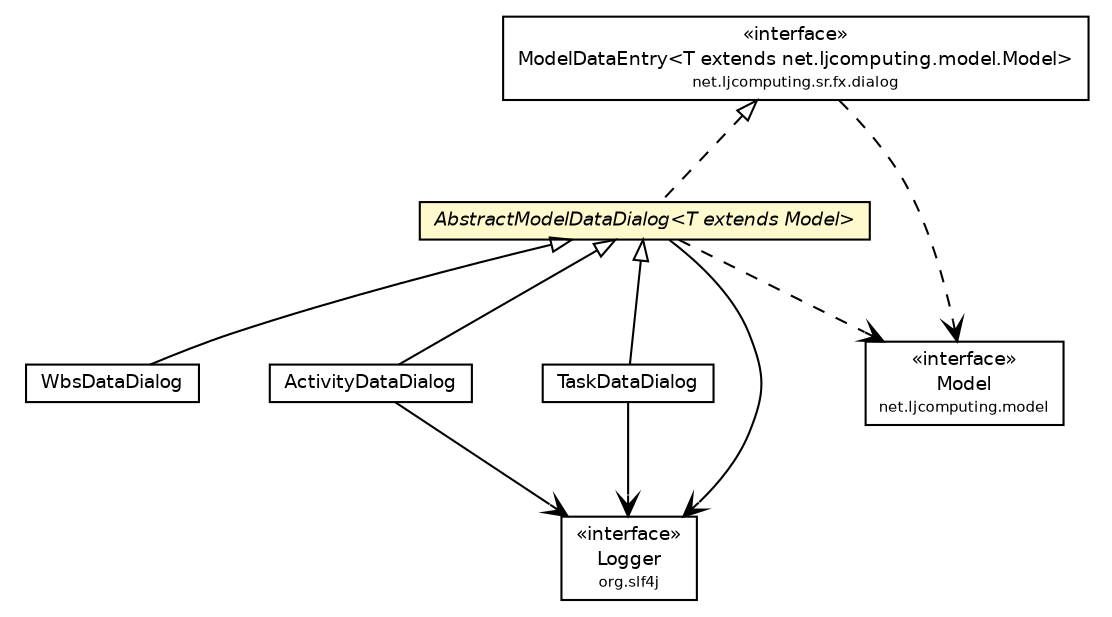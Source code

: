 #!/usr/local/bin/dot
#
# Class diagram 
# Generated by UMLGraph version R5_6 (http://www.umlgraph.org/)
#

digraph G {
	edge [fontname="Helvetica",fontsize=10,labelfontname="Helvetica",labelfontsize=10];
	node [fontname="Helvetica",fontsize=10,shape=plaintext];
	nodesep=0.25;
	ranksep=0.5;
	// net.ljcomputing.sr.fx.dialog.impl.WbsDataDialog
	c571 [label=<<table title="net.ljcomputing.sr.fx.dialog.impl.WbsDataDialog" border="0" cellborder="1" cellspacing="0" cellpadding="2" port="p" href="./WbsDataDialog.html">
		<tr><td><table border="0" cellspacing="0" cellpadding="1">
<tr><td align="center" balign="center"> WbsDataDialog </td></tr>
		</table></td></tr>
		</table>>, URL="./WbsDataDialog.html", fontname="Helvetica", fontcolor="black", fontsize=9.0];
	// net.ljcomputing.sr.fx.dialog.impl.ActivityDataDialog
	c572 [label=<<table title="net.ljcomputing.sr.fx.dialog.impl.ActivityDataDialog" border="0" cellborder="1" cellspacing="0" cellpadding="2" port="p" href="./ActivityDataDialog.html">
		<tr><td><table border="0" cellspacing="0" cellpadding="1">
<tr><td align="center" balign="center"> ActivityDataDialog </td></tr>
		</table></td></tr>
		</table>>, URL="./ActivityDataDialog.html", fontname="Helvetica", fontcolor="black", fontsize=9.0];
	// net.ljcomputing.sr.fx.dialog.impl.AbstractModelDataDialog<T extends net.ljcomputing.model.Model>
	c574 [label=<<table title="net.ljcomputing.sr.fx.dialog.impl.AbstractModelDataDialog" border="0" cellborder="1" cellspacing="0" cellpadding="2" port="p" bgcolor="lemonChiffon" href="./AbstractModelDataDialog.html">
		<tr><td><table border="0" cellspacing="0" cellpadding="1">
<tr><td align="center" balign="center"><font face="Helvetica-Oblique"> AbstractModelDataDialog&lt;T extends Model&gt; </font></td></tr>
		</table></td></tr>
		</table>>, URL="./AbstractModelDataDialog.html", fontname="Helvetica", fontcolor="black", fontsize=9.0];
	// net.ljcomputing.sr.fx.dialog.impl.TaskDataDialog
	c575 [label=<<table title="net.ljcomputing.sr.fx.dialog.impl.TaskDataDialog" border="0" cellborder="1" cellspacing="0" cellpadding="2" port="p" href="./TaskDataDialog.html">
		<tr><td><table border="0" cellspacing="0" cellpadding="1">
<tr><td align="center" balign="center"> TaskDataDialog </td></tr>
		</table></td></tr>
		</table>>, URL="./TaskDataDialog.html", fontname="Helvetica", fontcolor="black", fontsize=9.0];
	// net.ljcomputing.sr.fx.dialog.ModelDataEntry<T extends net.ljcomputing.model.Model>
	c576 [label=<<table title="net.ljcomputing.sr.fx.dialog.ModelDataEntry" border="0" cellborder="1" cellspacing="0" cellpadding="2" port="p" href="../ModelDataEntry.html">
		<tr><td><table border="0" cellspacing="0" cellpadding="1">
<tr><td align="center" balign="center"> &#171;interface&#187; </td></tr>
<tr><td align="center" balign="center"> ModelDataEntry&lt;T extends net.ljcomputing.model.Model&gt; </td></tr>
<tr><td align="center" balign="center"><font point-size="7.0"> net.ljcomputing.sr.fx.dialog </font></td></tr>
		</table></td></tr>
		</table>>, URL="../ModelDataEntry.html", fontname="Helvetica", fontcolor="black", fontsize=9.0];
	//net.ljcomputing.sr.fx.dialog.impl.WbsDataDialog extends net.ljcomputing.sr.fx.dialog.impl.AbstractModelDataDialog<net.ljcomputing.sr.model.WorkBreakdownStructure>
	c574:p -> c571:p [dir=back,arrowtail=empty];
	//net.ljcomputing.sr.fx.dialog.impl.ActivityDataDialog extends net.ljcomputing.sr.fx.dialog.impl.AbstractModelDataDialog<net.ljcomputing.sr.model.Activity>
	c574:p -> c572:p [dir=back,arrowtail=empty];
	//net.ljcomputing.sr.fx.dialog.impl.AbstractModelDataDialog<T extends net.ljcomputing.model.Model> implements net.ljcomputing.sr.fx.dialog.ModelDataEntry<T extends net.ljcomputing.model.Model>
	c576:p -> c574:p [dir=back,arrowtail=empty,style=dashed];
	//net.ljcomputing.sr.fx.dialog.impl.TaskDataDialog extends net.ljcomputing.sr.fx.dialog.impl.AbstractModelDataDialog<net.ljcomputing.sr.model.TaskViewModel>
	c574:p -> c575:p [dir=back,arrowtail=empty];
	// net.ljcomputing.sr.fx.dialog.impl.ActivityDataDialog NAVASSOC org.slf4j.Logger
	c572:p -> c596:p [taillabel="", label="", headlabel="", fontname="Helvetica", fontcolor="black", fontsize=10.0, color="black", arrowhead=open];
	// net.ljcomputing.sr.fx.dialog.impl.AbstractModelDataDialog<T extends net.ljcomputing.model.Model> NAVASSOC org.slf4j.Logger
	c574:p -> c596:p [taillabel="", label="", headlabel="", fontname="Helvetica", fontcolor="black", fontsize=10.0, color="black", arrowhead=open];
	// net.ljcomputing.sr.fx.dialog.impl.TaskDataDialog NAVASSOC org.slf4j.Logger
	c575:p -> c596:p [taillabel="", label="", headlabel="", fontname="Helvetica", fontcolor="black", fontsize=10.0, color="black", arrowhead=open];
	// net.ljcomputing.sr.fx.dialog.impl.AbstractModelDataDialog<T extends net.ljcomputing.model.Model> DEPEND net.ljcomputing.model.Model
	c574:p -> c606:p [taillabel="", label="", headlabel="", fontname="Helvetica", fontcolor="black", fontsize=10.0, color="black", arrowhead=open, style=dashed];
	// net.ljcomputing.sr.fx.dialog.ModelDataEntry<T extends net.ljcomputing.model.Model> DEPEND net.ljcomputing.model.Model
	c576:p -> c606:p [taillabel="", label="", headlabel="", fontname="Helvetica", fontcolor="black", fontsize=10.0, color="black", arrowhead=open, style=dashed];
	// net.ljcomputing.model.Model
	c606 [label=<<table title="net.ljcomputing.model.Model" border="0" cellborder="1" cellspacing="0" cellpadding="2" port="p">
		<tr><td><table border="0" cellspacing="0" cellpadding="1">
<tr><td align="center" balign="center"> &#171;interface&#187; </td></tr>
<tr><td align="center" balign="center"> Model </td></tr>
<tr><td align="center" balign="center"><font point-size="7.0"> net.ljcomputing.model </font></td></tr>
		</table></td></tr>
		</table>>, URL="null", fontname="Helvetica", fontcolor="black", fontsize=9.0];
	// org.slf4j.Logger
	c596 [label=<<table title="org.slf4j.Logger" border="0" cellborder="1" cellspacing="0" cellpadding="2" port="p" href="http://www.slf4j.org/apidocs/org/slf4j/Logger.html">
		<tr><td><table border="0" cellspacing="0" cellpadding="1">
<tr><td align="center" balign="center"> &#171;interface&#187; </td></tr>
<tr><td align="center" balign="center"> Logger </td></tr>
<tr><td align="center" balign="center"><font point-size="7.0"> org.slf4j </font></td></tr>
		</table></td></tr>
		</table>>, URL="http://www.slf4j.org/apidocs/org/slf4j/Logger.html", fontname="Helvetica", fontcolor="black", fontsize=9.0];
}

